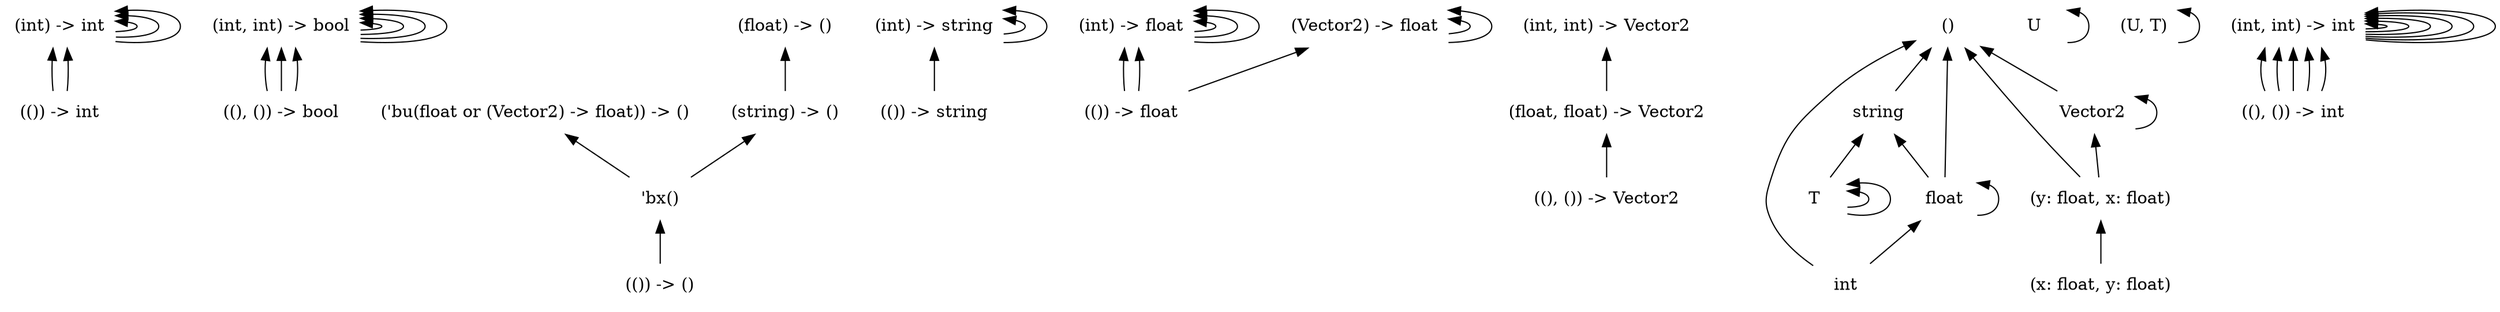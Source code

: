 digraph order {
  graph [
    size = "30,10"
    ];
  node [
    shape = none
    ];
  edge [
    dir = back
    ];
  "(()) -> int"
  "(int) -> int"
  "((), ()) -> bool"
  "(int, int) -> bool"
  "(string) -> ()"
  "(()) -> string"
  "(int) -> string"
  "(()) -> float"
  "(int) -> float"
  "(()) -> ()"
  "(Vector2) -> float"
  "((), ()) -> Vector2"
  "(float, float) -> Vector2"
  "(float) -> ()"
  "('bu(float or (Vector2) -> float)) -> ()"
  "string"
  "Vector2"
  "(int, int) -> Vector2"
  "(y: float, x: float)"
  "T"
  "U"
  "T"
  "T"
  "()"
  "(U, T)"
  "'bx()"
  "float"
  "int"
  "((), ()) -> int"
  "(int, int) -> int"
  "(float, float) -> Vector2" -> "((), ()) -> Vector2"
  "(int, int) -> Vector2" -> "(float, float) -> Vector2"
  "(int, int) -> int" -> "((), ()) -> int"
  "(int, int) -> int" -> "((), ()) -> int"
  "(int, int) -> int" -> "((), ()) -> int"
  "(int, int) -> int" -> "(int, int) -> int"
  "(int, int) -> int" -> "((), ()) -> int"
  "(int, int) -> int" -> "((), ()) -> int"
  "(int, int) -> int" -> "(int, int) -> int"
  "(int) -> int" -> "(int) -> int"
  "(int) -> int" -> "(()) -> int"
  "(int) -> int" -> "(()) -> int"
  "(int) -> int" -> "(int) -> int"
  "(int, int) -> int" -> "(int, int) -> int"
  "(int) -> int" -> "(int) -> int"
  "(int, int) -> int" -> "(int, int) -> int"
  "(int, int) -> bool" -> "((), ()) -> bool"
  "(int, int) -> bool" -> "(int, int) -> bool"
  "(int, int) -> bool" -> "((), ()) -> bool"
  "(int, int) -> bool" -> "((), ()) -> bool"
  "(int, int) -> bool" -> "(int, int) -> bool"
  "(int, int) -> bool" -> "(int, int) -> bool"
  "(int) -> string" -> "(()) -> string"
  "(int) -> string" -> "(int) -> string"
  "(int) -> string" -> "(int) -> string"
  "(float) -> ()" -> "(string) -> ()"
  "string" -> "T"
  "string" -> "float"
  "Vector2" -> "Vector2"
  "Vector2" -> "(y: float, x: float)"
  "(int, int) -> bool" -> "(int, int) -> bool"
  "(int, int) -> int" -> "(int, int) -> int"
  "(int, int) -> int" -> "(int, int) -> int"
  "(int) -> float" -> "(()) -> float"
  "(int) -> float" -> "(()) -> float"
  "(int) -> float" -> "(int) -> float"
  "(int) -> float" -> "(int) -> float"
  "(int) -> float" -> "(int) -> float"
  "('bu(float or (Vector2) -> float)) -> ()" -> "'bx()"
  "(string) -> ()" -> "'bx()"
  "(y: float, x: float)" -> "(x: float, y: float)"
  "T" -> "T"
  "U" -> "U"
  "T" -> "T"
  "()" -> "string"
  "()" -> "Vector2"
  "()" -> "(y: float, x: float)"
  "()" -> "float"
  "()" -> "int"
  "(U, T)" -> "(U, T)"
  "'bx()" -> "(()) -> ()"
  "float" -> "float"
  "float" -> "int"
  "(Vector2) -> float" -> "(()) -> float"
  "(Vector2) -> float" -> "(Vector2) -> float"
  "(Vector2) -> float" -> "(Vector2) -> float"
}
